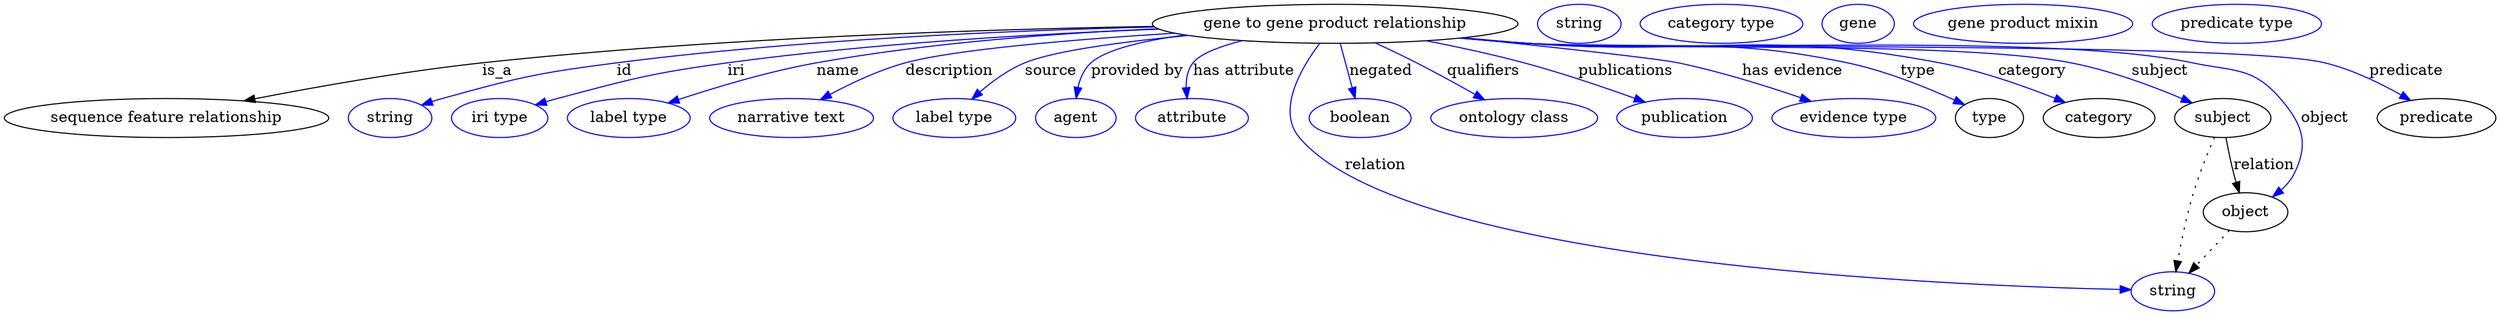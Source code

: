 digraph {
	graph [bb="0,0,2295.1,283"];
	node [label="\N"];
	"gene to gene product relationship"	[height=0.5,
		label="gene to gene product relationship",
		pos="1226.5,265",
		width=4.676];
	"sequence feature relationship"	[height=0.5,
		pos="149.49,178",
		width=4.1524];
	"gene to gene product relationship" -> "sequence feature relationship"	[label=is_a,
		lp="454.49,221.5",
		pos="e,220.89,193.85 1059.3,262.63 899.84,259.89 653.2,251.92 440.49,229 369.18,221.32 288.9,207.1 230.75,195.78"];
	id	[color=blue,
		height=0.5,
		label=string,
		pos="355.49,178",
		width=1.0652];
	"gene to gene product relationship" -> id	[color=blue,
		label=id,
		lp="571.49,221.5",
		pos="e,384.47,189.99 1060.3,262.08 926,258.87 732.44,250.53 564.49,229 492.04,219.71 473.86,215.57 403.49,196 400.38,195.14 397.18,194.17 \
393.98,193.15",
		style=solid];
	iri	[color=blue,
		height=0.5,
		label="iri type",
		pos="456.49,178",
		width=1.2277];
	"gene to gene product relationship" -> iri	[color=blue,
		label=iri,
		lp="674.49,221.5",
		pos="e,489.41,190.14 1064.4,260.07 952.29,255.84 799.82,247.08 666.49,229 595.83,219.42 578.42,214.25 509.49,196 506.12,195.11 502.64,\
194.13 499.16,193.11",
		style=solid];
	name	[color=blue,
		height=0.5,
		label="label type",
		pos="575.49,178",
		width=1.5707];
	"gene to gene product relationship" -> name	[color=blue,
		label=name,
		lp="768.49,221.5",
		pos="e,611.75,191.88 1063.4,260.46 970.49,256.35 852.3,247.59 748.49,229 704.65,221.15 656.04,206.56 621.53,195.15",
		style=solid];
	description	[color=blue,
		height=0.5,
		label="narrative text",
		pos="725.49,178",
		width=2.0943];
	"gene to gene product relationship" -> description	[color=blue,
		label=description,
		lp="870.99,221.5",
		pos="e,752.09,194.94 1078.6,256.39 986.1,250.57 876.06,241.43 830.49,229 806.27,222.4 780.82,210.41 761.03,199.84",
		style=solid];
	source	[color=blue,
		height=0.5,
		label="label type",
		pos="875.49,178",
		width=1.5707];
	"gene to gene product relationship" -> source	[color=blue,
		label=source,
		lp="964.49,221.5",
		pos="e,891.55,195.36 1091,254.24 1031,248.53 967.86,240.21 940.49,229 925.29,222.77 910.58,212 899.02,202.05",
		style=solid];
	"provided by"	[color=blue,
		height=0.5,
		label=agent,
		pos="987.49,178",
		width=1.0291];
	"gene to gene product relationship" -> "provided by"	[color=blue,
		label="provided by",
		lp="1044,221.5",
		pos="e,987.79,196.29 1088.1,254.68 1050.1,249.5 1015.5,241.47 1001.5,229 994.97,223.21 991.38,214.67 989.43,206.27",
		style=solid];
	"has attribute"	[color=blue,
		height=0.5,
		label=attribute,
		pos="1094.5,178",
		width=1.4443];
	"gene to gene product relationship" -> "has attribute"	[color=blue,
		label="has attribute",
		lp="1142.5,221.5",
		pos="e,1090.1,196.01 1140.9,249.45 1120.2,244.14 1102,237.34 1095.5,229 1090.5,222.63 1089,214.28 1089.1,206.23",
		style=solid];
	relation	[color=blue,
		height=0.5,
		label=string,
		pos="1997.5,18",
		width=1.0652];
	"gene to gene product relationship" -> relation	[color=blue,
		label=relation,
		lp="1263.5,134.5",
		pos="e,1959.2,19.518 1212.3,246.98 1195.4,224.66 1172.2,185.38 1193.5,160 1291.3,43.578 1790,23.262 1948.8,19.736",
		style=solid];
	negated	[color=blue,
		height=0.5,
		label=boolean,
		pos="1249.5,178",
		width=1.2999];
	"gene to gene product relationship" -> negated	[color=blue,
		label=negated,
		lp="1268.5,221.5",
		pos="e,1244.8,196.18 1231.1,246.8 1234.3,235.05 1238.6,219.24 1242.2,205.84",
		style=solid];
	qualifiers	[color=blue,
		height=0.5,
		label="ontology class",
		pos="1390.5,178",
		width=2.1304];
	"gene to gene product relationship" -> qualifiers	[color=blue,
		label=qualifiers,
		lp="1363,221.5",
		pos="e,1363.5,194.85 1263.8,247.28 1275.9,241.66 1289.3,235.23 1301.5,229 1319.1,219.93 1338.4,209.23 1354.5,200.05",
		style=solid];
	publications	[color=blue,
		height=0.5,
		label=publication,
		pos="1547.5,178",
		width=1.7332];
	"gene to gene product relationship" -> publications	[color=blue,
		label=publications,
		lp="1494.5,221.5",
		pos="e,1511.3,192.76 1310.6,249.35 1339.3,243.76 1371.5,236.82 1400.5,229 1434.8,219.75 1472.8,206.75 1501.6,196.33",
		style=solid];
	"has evidence"	[color=blue,
		height=0.5,
		label="evidence type",
		pos="1703.5,178",
		width=2.0943];
	"gene to gene product relationship" -> "has evidence"	[color=blue,
		label="has evidence",
		lp="1648,221.5",
		pos="e,1664.3,193.46 1343.8,252.09 1425.5,243.63 1523,233.06 1542.5,229 1580.9,220.98 1623.3,207.64 1654.9,196.75",
		style=solid];
	type	[height=0.5,
		pos="1828.5,178",
		width=0.86659];
	"gene to gene product relationship" -> type	[color=blue,
		label=type,
		lp="1762.5,221.5",
		pos="e,1805.7,190.34 1344.7,252.14 1364.6,250.3 1385.1,248.52 1404.5,247 1535,236.78 1570.4,256.05 1698.5,229 1733.1,221.69 1770.6,206.4 \
1796.4,194.65",
		style=solid];
	category	[height=0.5,
		pos="1929.5,178",
		width=1.4263];
	"gene to gene product relationship" -> category	[color=blue,
		label=category,
		lp="1868,221.5",
		pos="e,1898.3,192.45 1343.7,252 1364,250.16 1384.8,248.41 1404.5,247 1572.2,235 1617.3,260.39 1782.5,229 1819.5,221.97 1859.9,207.72 \
1888.9,196.23",
		style=solid];
	subject	[height=0.5,
		pos="2043.5,178",
		width=1.2277];
	"gene to gene product relationship" -> subject	[color=blue,
		label=subject,
		lp="1985.5,221.5",
		pos="e,2015.3,191.99 1342.7,251.9 1363.3,250.04 1384.5,248.31 1404.5,247 1515.2,239.72 1794.5,249.91 1903.5,229 1939.3,222.13 1978.3,\
207.6 2005.9,195.97",
		style=solid];
	object	[height=0.5,
		pos="2064.5,91",
		width=1.0832];
	"gene to gene product relationship" -> object	[color=blue,
		label=object,
		lp="2137.5,178",
		pos="e,2089.4,105.25 1341.8,251.87 1362.6,250 1384.2,248.27 1404.5,247 1540.1,238.54 1882.6,257.07 2015.5,229 2053.5,220.97 2071.1,225.48 \
2096.5,196 2116.8,172.34 2123.2,155.03 2109.5,127 2106.6,121.17 2102.3,116.02 2097.4,111.6",
		style=solid];
	predicate	[height=0.5,
		pos="2240.5,178",
		width=1.5165];
	"gene to gene product relationship" -> predicate	[color=blue,
		label=predicate,
		lp="2212.5,221.5",
		pos="e,2216.6,194.24 1341.3,251.83 1362.3,249.95 1384,248.23 1404.5,247 1485.8,242.12 2058.3,248.23 2137.5,229 2162.3,222.97 2188.2,210.37 \
2207.8,199.33",
		style=solid];
	association_type	[color=blue,
		height=0.5,
		label=string,
		pos="1451.5,265",
		width=1.0652];
	association_category	[color=blue,
		height=0.5,
		label="category type",
		pos="1582.5,265",
		width=2.0762];
	subject -> relation	[pos="e,2000.2,36.136 2035.9,160.24 2030,146.64 2021.9,126.88 2016.5,109 2010.2,88.265 2005.3,64.241 2002,46.231",
		style=dotted];
	subject -> object	[label=relation,
		lp="2081.5,134.5",
		pos="e,2058.7,108.98 2046.5,159.77 2048.3,150.09 2050.7,137.8 2053.5,127 2054.2,124.32 2054.9,121.53 2055.8,118.76"];
	"gene to gene product relationship_subject"	[color=blue,
		height=0.5,
		label=gene,
		pos="1708.5,265",
		width=0.92075];
	object -> relation	[pos="e,2012.3,34.713 2049.6,74.243 2040.7,64.775 2029.2,52.56 2019.2,42.024",
		style=dotted];
	"gene to gene product relationship_object"	[color=blue,
		height=0.5,
		label="gene product mixin",
		pos="1860.5,265",
		width=2.7984];
	"gene to gene product relationship_predicate"	[color=blue,
		height=0.5,
		label="predicate type",
		pos="2057.5,265",
		width=2.1665];
}
